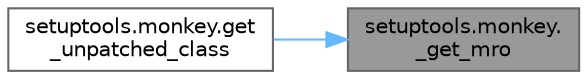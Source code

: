 digraph "setuptools.monkey._get_mro"
{
 // LATEX_PDF_SIZE
  bgcolor="transparent";
  edge [fontname=Helvetica,fontsize=10,labelfontname=Helvetica,labelfontsize=10];
  node [fontname=Helvetica,fontsize=10,shape=box,height=0.2,width=0.4];
  rankdir="RL";
  Node1 [id="Node000001",label="setuptools.monkey.\l_get_mro",height=0.2,width=0.4,color="gray40", fillcolor="grey60", style="filled", fontcolor="black",tooltip=" "];
  Node1 -> Node2 [id="edge1_Node000001_Node000002",dir="back",color="steelblue1",style="solid",tooltip=" "];
  Node2 [id="Node000002",label="setuptools.monkey.get\l_unpatched_class",height=0.2,width=0.4,color="grey40", fillcolor="white", style="filled",URL="$namespacesetuptools_1_1monkey.html#a7012bc7c2cccbe5056c29022d7bd6695",tooltip=" "];
}

